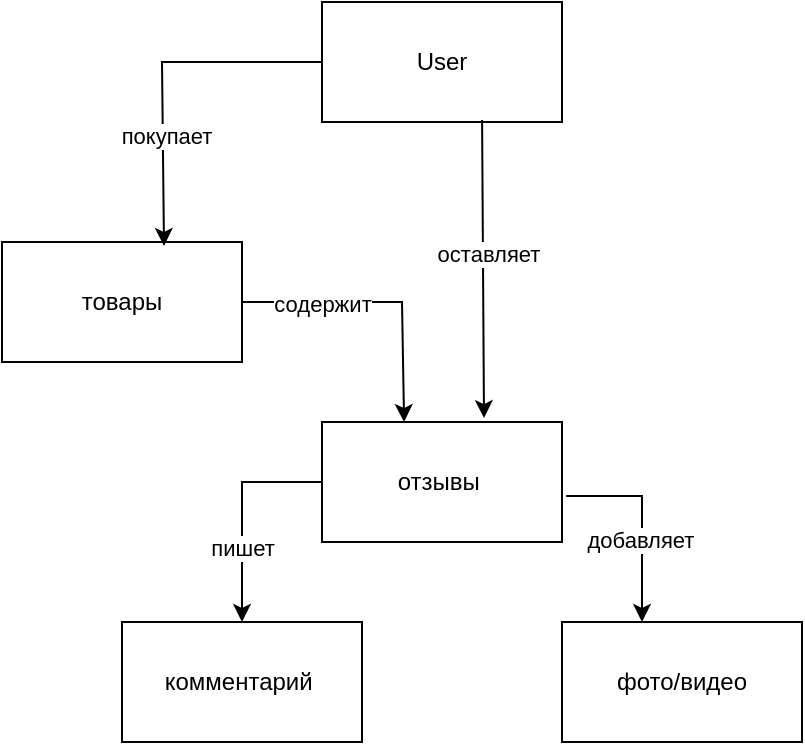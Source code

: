 <mxfile version="24.8.4">
  <diagram name="Страница — 1" id="y0z567fBX9joj-1qEj1m">
    <mxGraphModel dx="1434" dy="780" grid="1" gridSize="10" guides="1" tooltips="1" connect="1" arrows="1" fold="1" page="1" pageScale="1" pageWidth="827" pageHeight="1169" math="0" shadow="0">
      <root>
        <mxCell id="0" />
        <mxCell id="1" parent="0" />
        <mxCell id="JYy2ClW_2L9PTAIT1iOE-1" value="User" style="rounded=0;whiteSpace=wrap;html=1;" vertex="1" parent="1">
          <mxGeometry x="320" y="220" width="120" height="60" as="geometry" />
        </mxCell>
        <mxCell id="JYy2ClW_2L9PTAIT1iOE-2" value="товары" style="rounded=0;whiteSpace=wrap;html=1;" vertex="1" parent="1">
          <mxGeometry x="160" y="340" width="120" height="60" as="geometry" />
        </mxCell>
        <mxCell id="JYy2ClW_2L9PTAIT1iOE-3" value="отзывы&amp;nbsp;" style="rounded=0;whiteSpace=wrap;html=1;" vertex="1" parent="1">
          <mxGeometry x="320" y="430" width="120" height="60" as="geometry" />
        </mxCell>
        <mxCell id="JYy2ClW_2L9PTAIT1iOE-5" value="фото/видео" style="rounded=0;whiteSpace=wrap;html=1;" vertex="1" parent="1">
          <mxGeometry x="440" y="530" width="120" height="60" as="geometry" />
        </mxCell>
        <mxCell id="JYy2ClW_2L9PTAIT1iOE-7" value="комментарий&amp;nbsp;" style="rounded=0;whiteSpace=wrap;html=1;" vertex="1" parent="1">
          <mxGeometry x="220" y="530" width="120" height="60" as="geometry" />
        </mxCell>
        <mxCell id="JYy2ClW_2L9PTAIT1iOE-10" value="" style="endArrow=classic;html=1;rounded=0;exitX=0;exitY=0.5;exitDx=0;exitDy=0;entryX=0.675;entryY=0.033;entryDx=0;entryDy=0;entryPerimeter=0;" edge="1" parent="1" source="JYy2ClW_2L9PTAIT1iOE-1" target="JYy2ClW_2L9PTAIT1iOE-2">
          <mxGeometry width="50" height="50" relative="1" as="geometry">
            <mxPoint x="380" y="440" as="sourcePoint" />
            <mxPoint x="430" y="390" as="targetPoint" />
            <Array as="points">
              <mxPoint x="240" y="250" />
            </Array>
          </mxGeometry>
        </mxCell>
        <mxCell id="JYy2ClW_2L9PTAIT1iOE-17" value="покупает" style="edgeLabel;html=1;align=center;verticalAlign=middle;resizable=0;points=[];" vertex="1" connectable="0" parent="JYy2ClW_2L9PTAIT1iOE-10">
          <mxGeometry x="0.361" y="1" relative="1" as="geometry">
            <mxPoint as="offset" />
          </mxGeometry>
        </mxCell>
        <mxCell id="JYy2ClW_2L9PTAIT1iOE-11" value="" style="endArrow=classic;html=1;rounded=0;exitX=0.667;exitY=0.983;exitDx=0;exitDy=0;exitPerimeter=0;entryX=0.675;entryY=-0.033;entryDx=0;entryDy=0;entryPerimeter=0;" edge="1" parent="1" source="JYy2ClW_2L9PTAIT1iOE-1" target="JYy2ClW_2L9PTAIT1iOE-3">
          <mxGeometry width="50" height="50" relative="1" as="geometry">
            <mxPoint x="380" y="440" as="sourcePoint" />
            <mxPoint x="430" y="390" as="targetPoint" />
          </mxGeometry>
        </mxCell>
        <mxCell id="JYy2ClW_2L9PTAIT1iOE-16" value="оставляет" style="edgeLabel;html=1;align=center;verticalAlign=middle;resizable=0;points=[];" vertex="1" connectable="0" parent="JYy2ClW_2L9PTAIT1iOE-11">
          <mxGeometry x="-0.101" y="2" relative="1" as="geometry">
            <mxPoint as="offset" />
          </mxGeometry>
        </mxCell>
        <mxCell id="JYy2ClW_2L9PTAIT1iOE-13" value="" style="endArrow=classic;html=1;rounded=0;exitX=0;exitY=0.5;exitDx=0;exitDy=0;entryX=0.5;entryY=0;entryDx=0;entryDy=0;" edge="1" parent="1" source="JYy2ClW_2L9PTAIT1iOE-3" target="JYy2ClW_2L9PTAIT1iOE-7">
          <mxGeometry width="50" height="50" relative="1" as="geometry">
            <mxPoint x="380" y="440" as="sourcePoint" />
            <mxPoint x="250" y="528" as="targetPoint" />
            <Array as="points">
              <mxPoint x="280" y="460" />
            </Array>
          </mxGeometry>
        </mxCell>
        <mxCell id="JYy2ClW_2L9PTAIT1iOE-19" value="пишет" style="edgeLabel;html=1;align=center;verticalAlign=middle;resizable=0;points=[];" vertex="1" connectable="0" parent="JYy2ClW_2L9PTAIT1iOE-13">
          <mxGeometry x="0.327" relative="1" as="geometry">
            <mxPoint as="offset" />
          </mxGeometry>
        </mxCell>
        <mxCell id="JYy2ClW_2L9PTAIT1iOE-14" value="" style="endArrow=classic;html=1;rounded=0;exitX=1.017;exitY=0.617;exitDx=0;exitDy=0;exitPerimeter=0;" edge="1" parent="1" source="JYy2ClW_2L9PTAIT1iOE-3">
          <mxGeometry width="50" height="50" relative="1" as="geometry">
            <mxPoint x="380" y="440" as="sourcePoint" />
            <mxPoint x="480" y="530" as="targetPoint" />
            <Array as="points">
              <mxPoint x="480" y="467" />
            </Array>
          </mxGeometry>
        </mxCell>
        <mxCell id="JYy2ClW_2L9PTAIT1iOE-18" value="добавляет" style="edgeLabel;html=1;align=center;verticalAlign=middle;resizable=0;points=[];" vertex="1" connectable="0" parent="JYy2ClW_2L9PTAIT1iOE-14">
          <mxGeometry x="0.188" y="-1" relative="1" as="geometry">
            <mxPoint as="offset" />
          </mxGeometry>
        </mxCell>
        <mxCell id="JYy2ClW_2L9PTAIT1iOE-15" value="" style="endArrow=classic;html=1;rounded=0;exitX=1;exitY=0.5;exitDx=0;exitDy=0;entryX=0.342;entryY=0;entryDx=0;entryDy=0;entryPerimeter=0;" edge="1" parent="1" source="JYy2ClW_2L9PTAIT1iOE-2" target="JYy2ClW_2L9PTAIT1iOE-3">
          <mxGeometry width="50" height="50" relative="1" as="geometry">
            <mxPoint x="290" y="370" as="sourcePoint" />
            <mxPoint x="430" y="390" as="targetPoint" />
            <Array as="points">
              <mxPoint x="360" y="370" />
            </Array>
          </mxGeometry>
        </mxCell>
        <mxCell id="JYy2ClW_2L9PTAIT1iOE-20" value="содержит" style="edgeLabel;html=1;align=center;verticalAlign=middle;resizable=0;points=[];" vertex="1" connectable="0" parent="JYy2ClW_2L9PTAIT1iOE-15">
          <mxGeometry x="-0.429" y="-1" relative="1" as="geometry">
            <mxPoint as="offset" />
          </mxGeometry>
        </mxCell>
      </root>
    </mxGraphModel>
  </diagram>
</mxfile>
